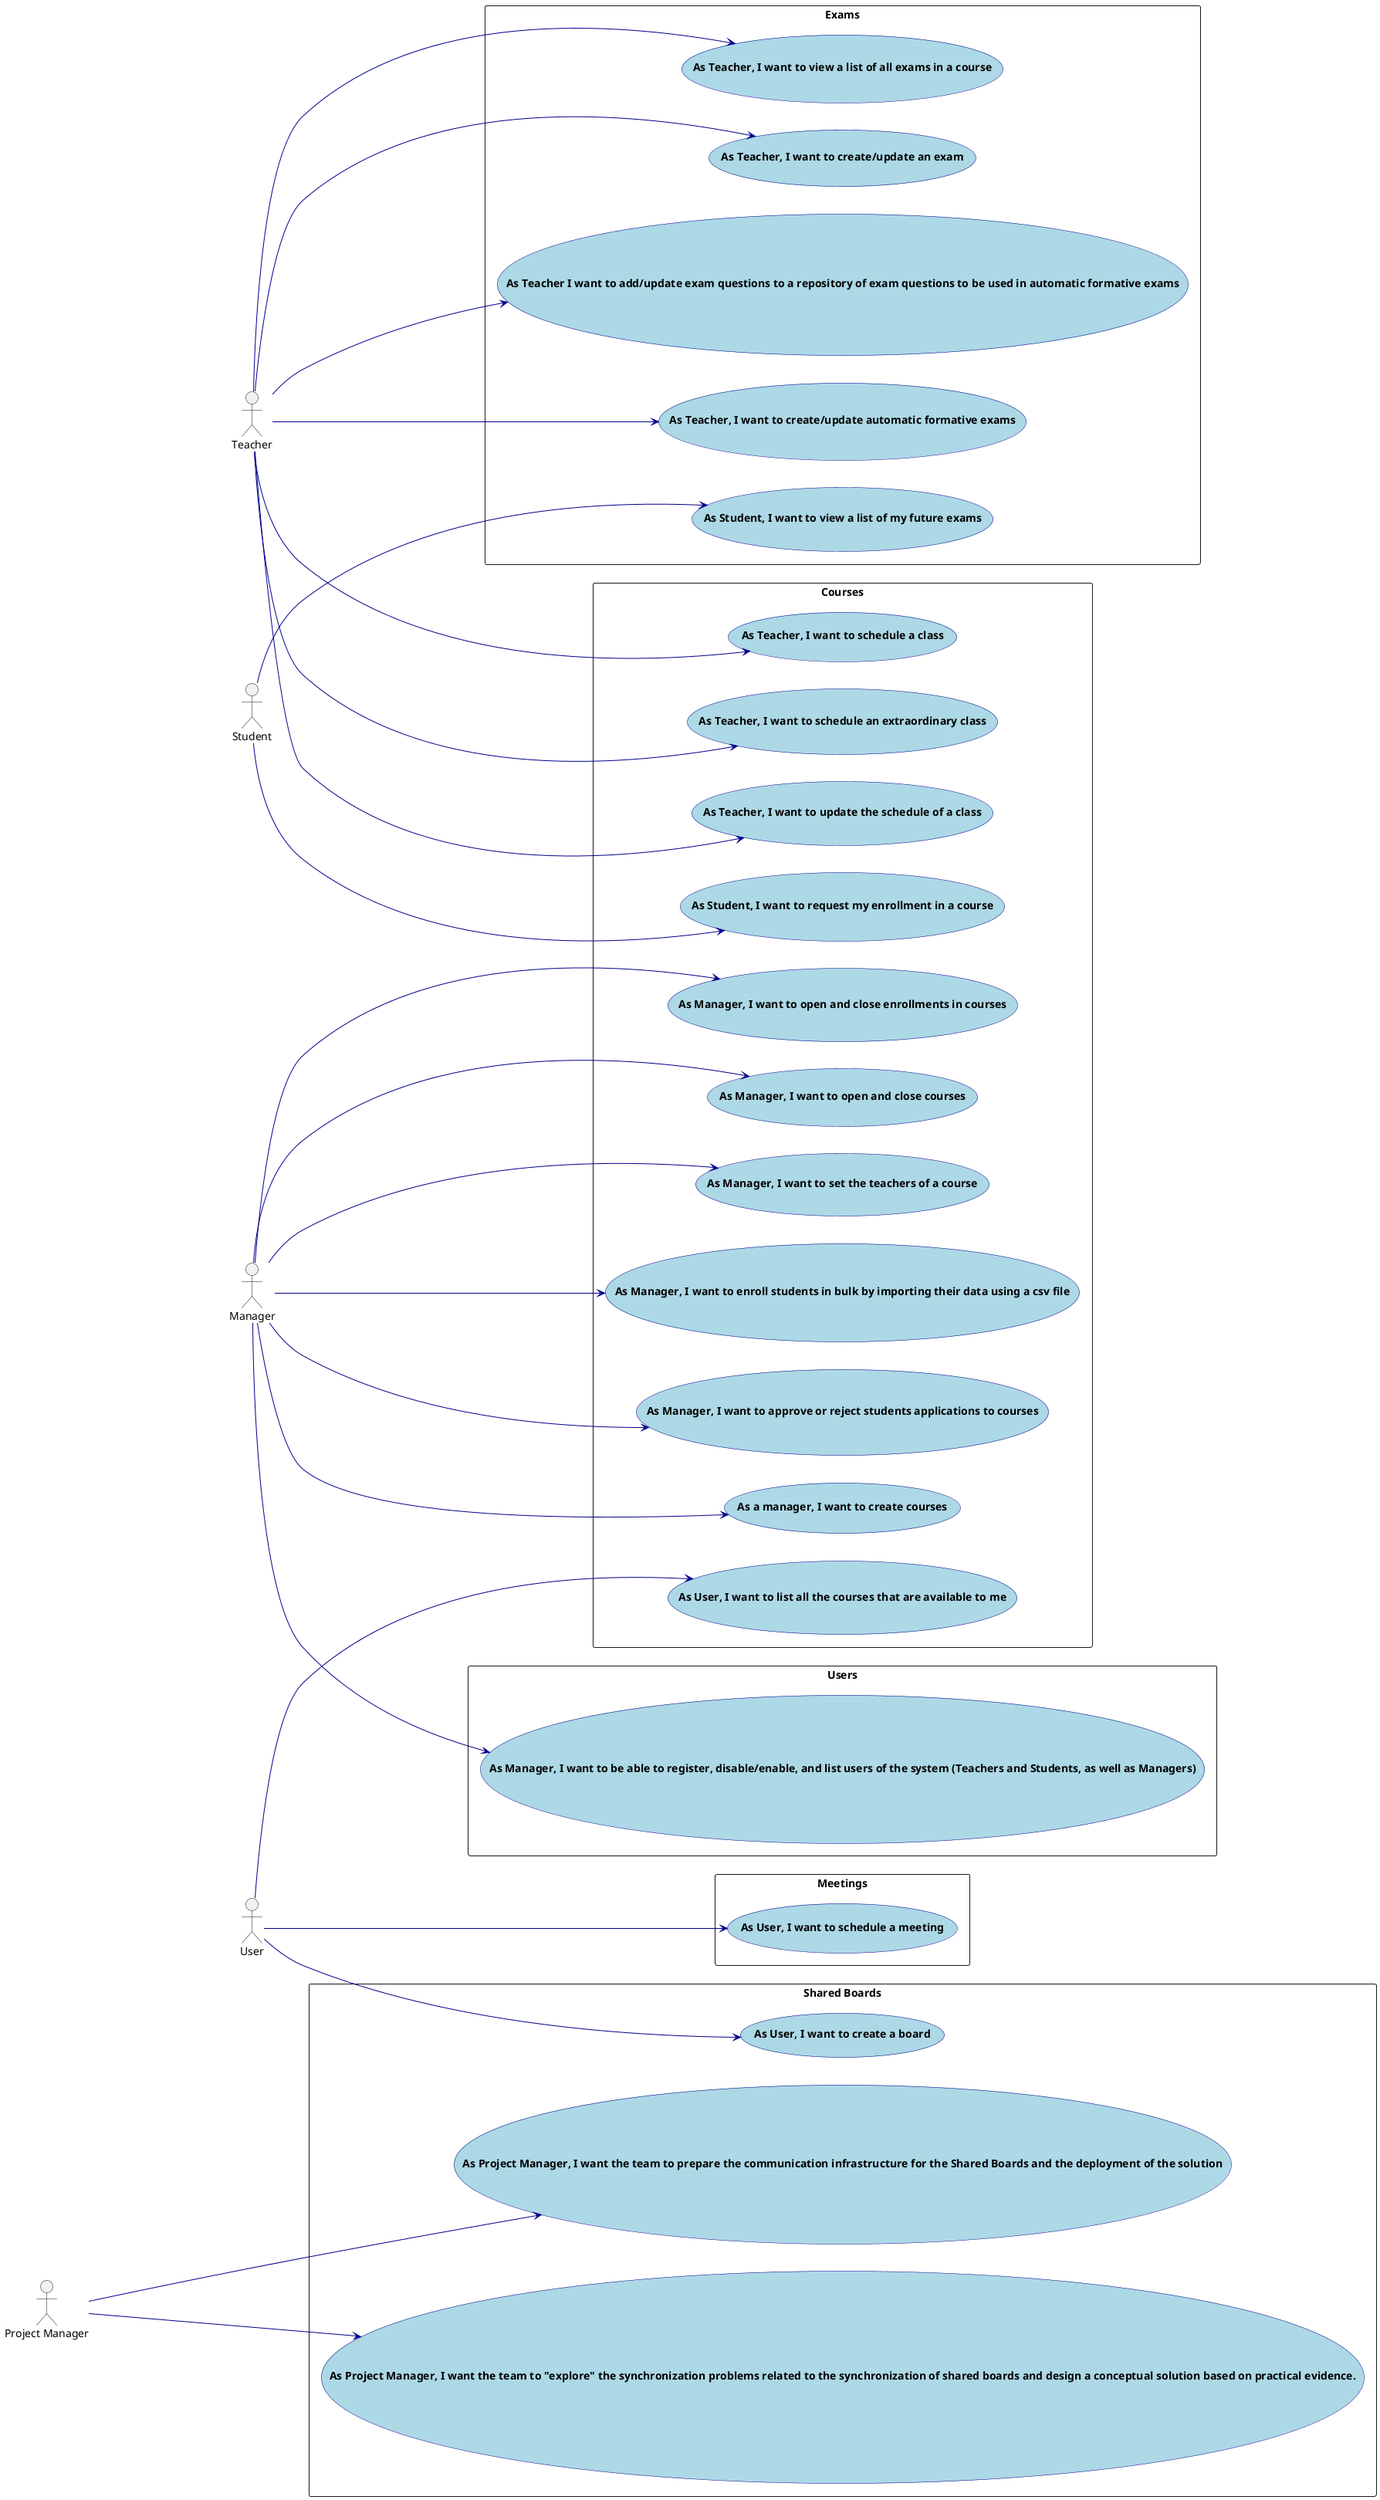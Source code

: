 @startuml
'https://plantuml.com/use-case-diagram

skinparam usecase {
    BackgroundColor LightBlue
    BorderColor DarkBlue
    ArrowColor DarkBlue
    FontStyle Bold
}

:Manager: as Manager
:Student: as Student
:User: as User
:Teacher: as Teacher
:Project Manager: as ProjectManager

left to right direction

rectangle "Courses" as courses {
  usecase "As a manager, I want to create courses" as createCourses
  usecase "As User, I want to list all the courses that are available to me" as listCourses
  usecase "As Manager, I want to open and close enrollments in courses" as manageEnrollments
  usecase "As Manager, I want to open and close courses" as manageCourseStatus
  usecase "As Manager, I want to set the teachers of a course" as setTeachers
  usecase "As Manager, I want to enroll students in bulk by importing their data using a csv file" as enrollStudents
  usecase "As Student, I want to request my enrollment in a course" as requestEnrollment
  usecase "As Manager, I want to approve or reject students applications to courses" as approveRejectStudents
  usecase "As Teacher, I want to schedule a class" as scheduleClass
  usecase "As Teacher, I want to schedule an extraordinary class" as scheduleExtraordinaryClass
  usecase "As Teacher, I want to update the schedule of a class" as updateClassSchedule
}

rectangle "Exams" as exams {
  usecase "As Teacher, I want to create/update an exam" as createExams
  usecase "As Teacher I want to add/update exam questions to a repository of exam questions to be used in automatic formative exams" as addUpdateExamQuestions
  usecase "As Teacher, I want to create/update automatic formative exams" as createUpdateFormativeExam
  usecase "As Student, I want to view a list of my future exams" as viewFutureExams
  usecase "As Teacher, I want to view a list of all exams in a course" as viewCourseExams
}

rectangle "Users" as users {
  usecase "As Manager, I want to be able to register, disable/enable, and list users of the system (Teachers and Students, as well as Managers)" as manageUsers
}

rectangle "Shared Boards" as sharedBoards {
  usecase "As User, I want to create a board" as createBoard
  usecase "As Project Manager, I want the team to prepare the communication infrastructure for the Shared Boards and the deployment of the solution" as prepareCommunicationSharedBoards
  usecase "As Project Manager, I want the team to "explore" the synchronization problems related to the synchronization of shared boards and design a conceptual solution based on practical evidence." as sharedBoardsSynchronization
}

rectangle "Meetings" as meetings {
  usecase "As User, I want to schedule a meeting" as scheduleMeeting
}


Manager --> (manageUsers)
Manager --> (createCourses)
Manager --> (manageEnrollments)
Manager --> (manageCourseStatus)
Manager --> (setTeachers)
Manager --> (enrollStudents)
Manager --> (approveRejectStudents)
Teacher --> (createExams)
Teacher --> (addUpdateExamQuestions)
Teacher --> (scheduleClass)
Teacher --> (scheduleExtraordinaryClass)
Teacher --> (updateClassSchedule)
Teacher --> (createUpdateFormativeExam)
Teacher --> (viewCourseExams)
Student --> (viewFutureExams)
Student --> (requestEnrollment)
User --> (listCourses)
User --> (createBoard)
User --> (scheduleMeeting)
ProjectManager --> (prepareCommunicationSharedBoards)
ProjectManager -----> (sharedBoardsSynchronization)

@enduml
